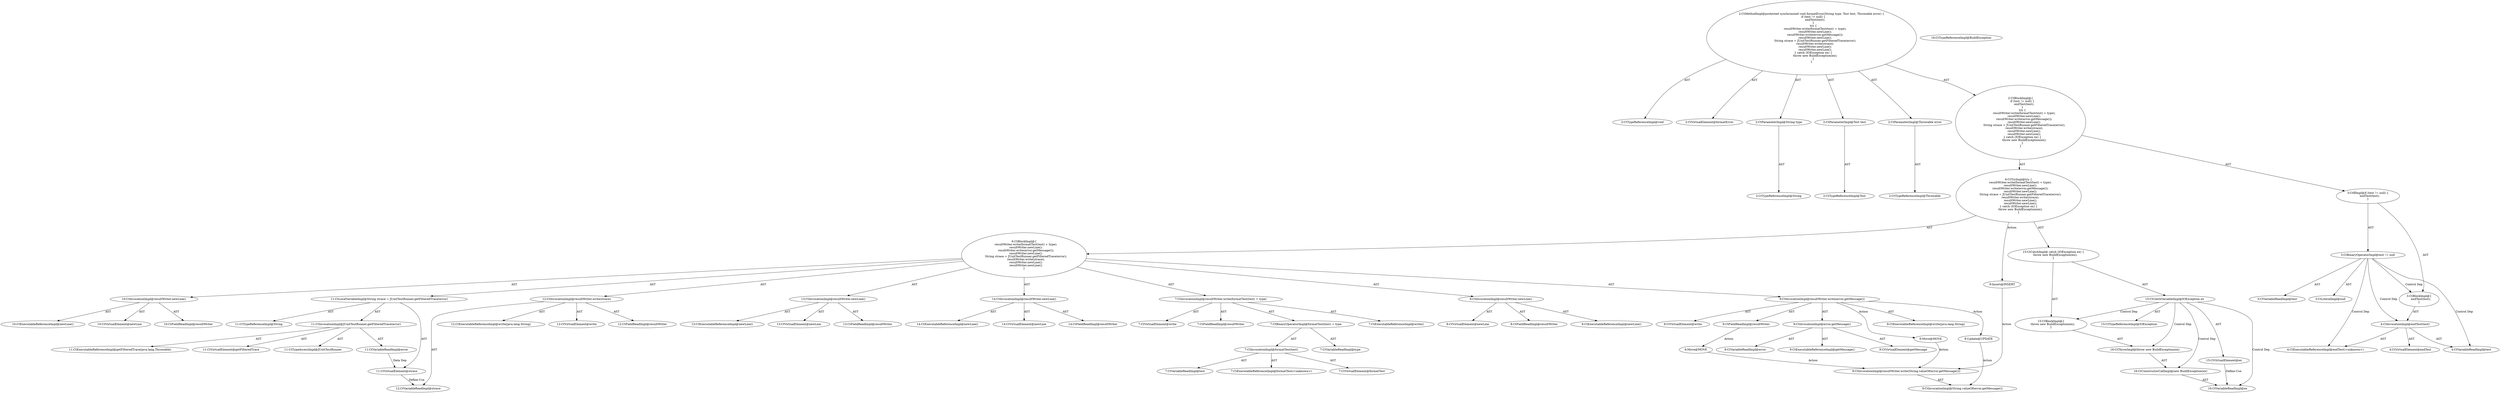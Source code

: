 digraph "formatError#?,String,Test,Throwable" {
0 [label="2:CtTypeReferenceImpl@void" shape=ellipse]
1 [label="2:CtVirtualElement@formatError" shape=ellipse]
2 [label="2:CtParameterImpl@String type" shape=ellipse]
3 [label="2:CtTypeReferenceImpl@String" shape=ellipse]
4 [label="2:CtParameterImpl@Test test" shape=ellipse]
5 [label="2:CtTypeReferenceImpl@Test" shape=ellipse]
6 [label="2:CtParameterImpl@Throwable error" shape=ellipse]
7 [label="2:CtTypeReferenceImpl@Throwable" shape=ellipse]
8 [label="3:CtVariableReadImpl@test" shape=ellipse]
9 [label="3:CtLiteralImpl@null" shape=ellipse]
10 [label="3:CtBinaryOperatorImpl@test != null" shape=ellipse]
11 [label="4:CtExecutableReferenceImpl@endTest(<unknown>)" shape=ellipse]
12 [label="4:CtVirtualElement@endTest" shape=ellipse]
13 [label="4:CtVariableReadImpl@test" shape=ellipse]
14 [label="4:CtInvocationImpl@endTest(test)" shape=ellipse]
15 [label="3:CtBlockImpl@\{
    endTest(test);
\}" shape=ellipse]
16 [label="3:CtIfImpl@if (test != null) \{
    endTest(test);
\}" shape=ellipse]
17 [label="7:CtExecutableReferenceImpl@write()" shape=ellipse]
18 [label="7:CtVirtualElement@write" shape=ellipse]
19 [label="7:CtFieldReadImpl@resultWriter" shape=ellipse]
20 [label="7:CtExecutableReferenceImpl@formatTest(<unknown>)" shape=ellipse]
21 [label="7:CtVirtualElement@formatTest" shape=ellipse]
22 [label="7:CtVariableReadImpl@test" shape=ellipse]
23 [label="7:CtInvocationImpl@formatTest(test)" shape=ellipse]
24 [label="7:CtVariableReadImpl@type" shape=ellipse]
25 [label="7:CtBinaryOperatorImpl@formatTest(test) + type" shape=ellipse]
26 [label="7:CtInvocationImpl@resultWriter.write(formatTest(test) + type)" shape=ellipse]
27 [label="8:CtExecutableReferenceImpl@newLine()" shape=ellipse]
28 [label="8:CtVirtualElement@newLine" shape=ellipse]
29 [label="8:CtFieldReadImpl@resultWriter" shape=ellipse]
30 [label="8:CtInvocationImpl@resultWriter.newLine()" shape=ellipse]
31 [label="9:CtExecutableReferenceImpl@write(java.lang.String)" shape=ellipse]
32 [label="9:CtVirtualElement@write" shape=ellipse]
33 [label="9:CtFieldReadImpl@resultWriter" shape=ellipse]
34 [label="9:CtExecutableReferenceImpl@getMessage()" shape=ellipse]
35 [label="9:CtVirtualElement@getMessage" shape=ellipse]
36 [label="9:CtVariableReadImpl@error" shape=ellipse]
37 [label="9:CtInvocationImpl@error.getMessage()" shape=ellipse]
38 [label="9:CtInvocationImpl@resultWriter.write(error.getMessage())" shape=ellipse]
39 [label="10:CtExecutableReferenceImpl@newLine()" shape=ellipse]
40 [label="10:CtVirtualElement@newLine" shape=ellipse]
41 [label="10:CtFieldReadImpl@resultWriter" shape=ellipse]
42 [label="10:CtInvocationImpl@resultWriter.newLine()" shape=ellipse]
43 [label="11:CtTypeReferenceImpl@String" shape=ellipse]
44 [label="11:CtExecutableReferenceImpl@getFilteredTrace(java.lang.Throwable)" shape=ellipse]
45 [label="11:CtVirtualElement@getFilteredTrace" shape=ellipse]
46 [label="11:CtTypeAccessImpl@JUnitTestRunner" shape=ellipse]
47 [label="11:CtVariableReadImpl@error" shape=ellipse]
48 [label="11:CtInvocationImpl@JUnitTestRunner.getFilteredTrace(error)" shape=ellipse]
49 [label="11:CtVirtualElement@strace" shape=ellipse]
50 [label="11:CtLocalVariableImpl@String strace = JUnitTestRunner.getFilteredTrace(error)" shape=ellipse]
51 [label="12:CtExecutableReferenceImpl@write(java.lang.String)" shape=ellipse]
52 [label="12:CtVirtualElement@write" shape=ellipse]
53 [label="12:CtFieldReadImpl@resultWriter" shape=ellipse]
54 [label="12:CtVariableReadImpl@strace" shape=ellipse]
55 [label="12:CtInvocationImpl@resultWriter.write(strace)" shape=ellipse]
56 [label="13:CtExecutableReferenceImpl@newLine()" shape=ellipse]
57 [label="13:CtVirtualElement@newLine" shape=ellipse]
58 [label="13:CtFieldReadImpl@resultWriter" shape=ellipse]
59 [label="13:CtInvocationImpl@resultWriter.newLine()" shape=ellipse]
60 [label="14:CtExecutableReferenceImpl@newLine()" shape=ellipse]
61 [label="14:CtVirtualElement@newLine" shape=ellipse]
62 [label="14:CtFieldReadImpl@resultWriter" shape=ellipse]
63 [label="14:CtInvocationImpl@resultWriter.newLine()" shape=ellipse]
64 [label="6:CtBlockImpl@\{
    resultWriter.write(formatTest(test) + type);
    resultWriter.newLine();
    resultWriter.write(error.getMessage());
    resultWriter.newLine();
    String strace = JUnitTestRunner.getFilteredTrace(error);
    resultWriter.write(strace);
    resultWriter.newLine();
    resultWriter.newLine();
\}" shape=ellipse]
65 [label="15:CtVirtualElement@ex" shape=ellipse]
66 [label="15:CtTypeReferenceImpl@IOException" shape=ellipse]
67 [label="15:CtCatchVariableImpl@IOException ex" shape=ellipse]
68 [label="16:CtTypeReferenceImpl@BuildException" shape=ellipse]
69 [label="16:CtVariableReadImpl@ex" shape=ellipse]
70 [label="16:CtConstructorCallImpl@new BuildException(ex)" shape=ellipse]
71 [label="16:CtThrowImpl@throw new BuildException(ex)" shape=ellipse]
72 [label="15:CtBlockImpl@\{
    throw new BuildException(ex);
\}" shape=ellipse]
73 [label="15:CtCatchImpl@ catch (IOException ex) \{
    throw new BuildException(ex);
\}" shape=ellipse]
74 [label="6:CtTryImpl@try \{
    resultWriter.write(formatTest(test) + type);
    resultWriter.newLine();
    resultWriter.write(error.getMessage());
    resultWriter.newLine();
    String strace = JUnitTestRunner.getFilteredTrace(error);
    resultWriter.write(strace);
    resultWriter.newLine();
    resultWriter.newLine();
\} catch (IOException ex) \{
    throw new BuildException(ex);
\}" shape=ellipse]
75 [label="2:CtBlockImpl@\{
    if (test != null) \{
        endTest(test);
    \}
    try \{
        resultWriter.write(formatTest(test) + type);
        resultWriter.newLine();
        resultWriter.write(error.getMessage());
        resultWriter.newLine();
        String strace = JUnitTestRunner.getFilteredTrace(error);
        resultWriter.write(strace);
        resultWriter.newLine();
        resultWriter.newLine();
    \} catch (IOException ex) \{
        throw new BuildException(ex);
    \}
\}" shape=ellipse]
76 [label="2:CtMethodImpl@protected synchronized void formatError(String type, Test test, Throwable error) \{
    if (test != null) \{
        endTest(test);
    \}
    try \{
        resultWriter.write(formatTest(test) + type);
        resultWriter.newLine();
        resultWriter.write(error.getMessage());
        resultWriter.newLine();
        String strace = JUnitTestRunner.getFilteredTrace(error);
        resultWriter.write(strace);
        resultWriter.newLine();
        resultWriter.newLine();
    \} catch (IOException ex) \{
        throw new BuildException(ex);
    \}
\}" shape=ellipse]
77 [label="9:Update@UPDATE" shape=ellipse]
78 [label="9:CtInvocationImpl@String.valueOf(error.getMessage())" shape=ellipse]
79 [label="9:Insert@INSERT" shape=ellipse]
80 [label="9:CtInvocationImpl@resultWriter.write(String.valueOf(error.getMessage()))" shape=ellipse]
81 [label="9:Move@MOVE" shape=ellipse]
82 [label="9:Move@MOVE" shape=ellipse]
2 -> 3 [label="AST"];
4 -> 5 [label="AST"];
6 -> 7 [label="AST"];
10 -> 8 [label="AST"];
10 -> 9 [label="AST"];
10 -> 15 [label="Control Dep"];
10 -> 14 [label="Control Dep"];
10 -> 11 [label="Control Dep"];
10 -> 13 [label="Control Dep"];
14 -> 12 [label="AST"];
14 -> 11 [label="AST"];
14 -> 13 [label="AST"];
15 -> 14 [label="AST"];
16 -> 10 [label="AST"];
16 -> 15 [label="AST"];
23 -> 21 [label="AST"];
23 -> 20 [label="AST"];
23 -> 22 [label="AST"];
25 -> 23 [label="AST"];
25 -> 24 [label="AST"];
26 -> 18 [label="AST"];
26 -> 19 [label="AST"];
26 -> 17 [label="AST"];
26 -> 25 [label="AST"];
30 -> 28 [label="AST"];
30 -> 29 [label="AST"];
30 -> 27 [label="AST"];
33 -> 81 [label="Action"];
37 -> 35 [label="AST"];
37 -> 36 [label="AST"];
37 -> 34 [label="AST"];
38 -> 32 [label="AST"];
38 -> 33 [label="AST"];
38 -> 31 [label="AST"];
38 -> 37 [label="AST"];
38 -> 77 [label="Action"];
38 -> 82 [label="Action"];
42 -> 40 [label="AST"];
42 -> 41 [label="AST"];
42 -> 39 [label="AST"];
47 -> 49 [label="Data Dep"];
48 -> 45 [label="AST"];
48 -> 46 [label="AST"];
48 -> 44 [label="AST"];
48 -> 47 [label="AST"];
49 -> 54 [label="Define-Use"];
50 -> 49 [label="AST"];
50 -> 43 [label="AST"];
50 -> 48 [label="AST"];
55 -> 52 [label="AST"];
55 -> 53 [label="AST"];
55 -> 51 [label="AST"];
55 -> 54 [label="AST"];
59 -> 57 [label="AST"];
59 -> 58 [label="AST"];
59 -> 56 [label="AST"];
63 -> 61 [label="AST"];
63 -> 62 [label="AST"];
63 -> 60 [label="AST"];
64 -> 26 [label="AST"];
64 -> 30 [label="AST"];
64 -> 38 [label="AST"];
64 -> 42 [label="AST"];
64 -> 50 [label="AST"];
64 -> 55 [label="AST"];
64 -> 59 [label="AST"];
64 -> 63 [label="AST"];
65 -> 69 [label="Define-Use"];
67 -> 65 [label="AST"];
67 -> 66 [label="AST"];
67 -> 72 [label="Control Dep"];
67 -> 71 [label="Control Dep"];
67 -> 70 [label="Control Dep"];
67 -> 69 [label="Control Dep"];
70 -> 69 [label="AST"];
71 -> 70 [label="AST"];
72 -> 71 [label="AST"];
73 -> 67 [label="AST"];
73 -> 72 [label="AST"];
74 -> 64 [label="AST"];
74 -> 73 [label="AST"];
74 -> 79 [label="Action"];
75 -> 16 [label="AST"];
75 -> 74 [label="AST"];
76 -> 1 [label="AST"];
76 -> 0 [label="AST"];
76 -> 2 [label="AST"];
76 -> 4 [label="AST"];
76 -> 6 [label="AST"];
76 -> 75 [label="AST"];
77 -> 78 [label="Action"];
79 -> 80 [label="Action"];
80 -> 78 [label="AST"];
81 -> 80 [label="Action"];
82 -> 80 [label="Action"];
}